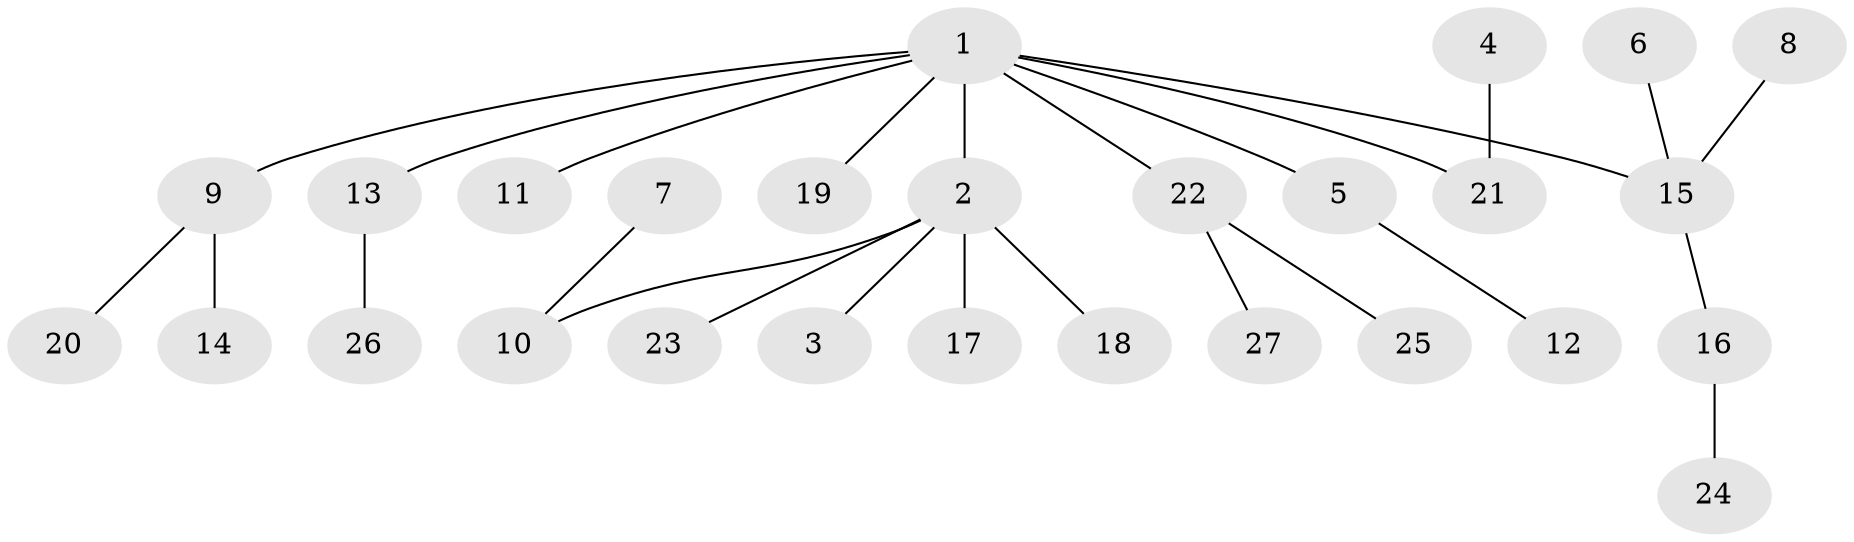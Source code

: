 // original degree distribution, {6: 0.018867924528301886, 5: 0.03773584905660377, 7: 0.018867924528301886, 1: 0.5094339622641509, 3: 0.18867924528301888, 2: 0.22641509433962265}
// Generated by graph-tools (version 1.1) at 2025/50/03/09/25 03:50:18]
// undirected, 27 vertices, 26 edges
graph export_dot {
graph [start="1"]
  node [color=gray90,style=filled];
  1;
  2;
  3;
  4;
  5;
  6;
  7;
  8;
  9;
  10;
  11;
  12;
  13;
  14;
  15;
  16;
  17;
  18;
  19;
  20;
  21;
  22;
  23;
  24;
  25;
  26;
  27;
  1 -- 2 [weight=1.0];
  1 -- 5 [weight=1.0];
  1 -- 9 [weight=1.0];
  1 -- 11 [weight=1.0];
  1 -- 13 [weight=1.0];
  1 -- 15 [weight=1.0];
  1 -- 19 [weight=1.0];
  1 -- 21 [weight=1.0];
  1 -- 22 [weight=1.0];
  2 -- 3 [weight=1.0];
  2 -- 10 [weight=1.0];
  2 -- 17 [weight=1.0];
  2 -- 18 [weight=1.0];
  2 -- 23 [weight=1.0];
  4 -- 21 [weight=1.0];
  5 -- 12 [weight=1.0];
  6 -- 15 [weight=1.0];
  7 -- 10 [weight=1.0];
  8 -- 15 [weight=1.0];
  9 -- 14 [weight=1.0];
  9 -- 20 [weight=1.0];
  13 -- 26 [weight=1.0];
  15 -- 16 [weight=1.0];
  16 -- 24 [weight=1.0];
  22 -- 25 [weight=1.0];
  22 -- 27 [weight=1.0];
}
